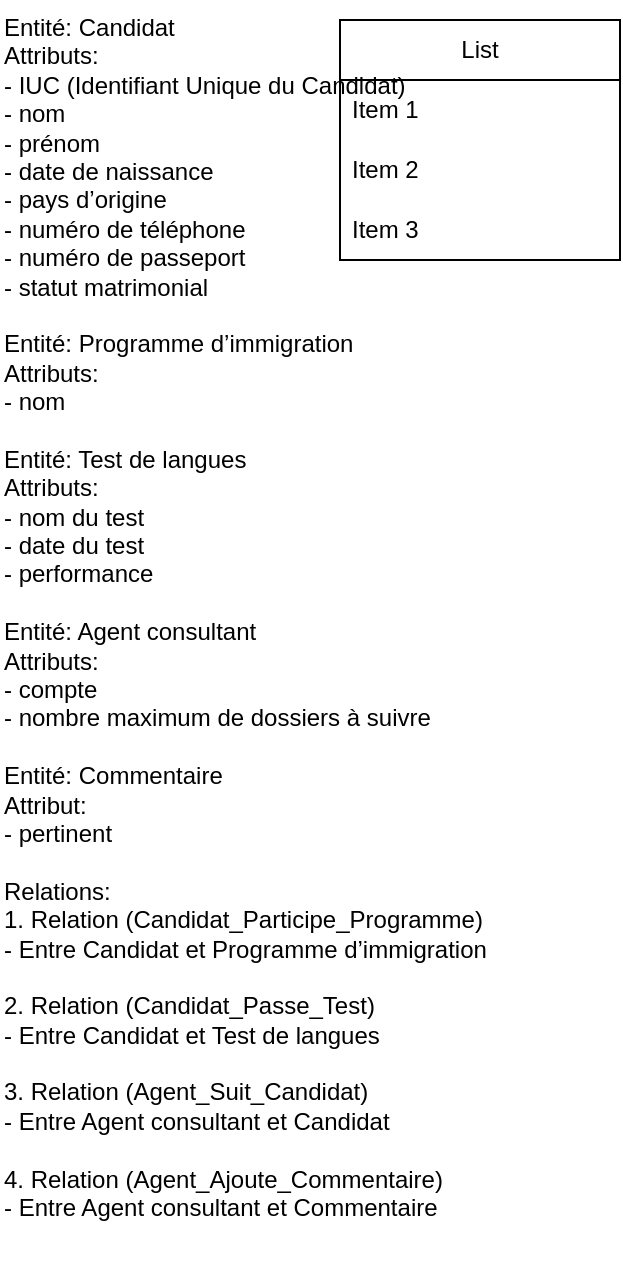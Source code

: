 <mxfile version="23.1.5" type="device">
  <diagram name="Page-1" id="YjDpWbjtfcmGzU12DyLb">
    <mxGraphModel dx="794" dy="511" grid="1" gridSize="10" guides="1" tooltips="1" connect="1" arrows="1" fold="1" page="1" pageScale="1" pageWidth="827" pageHeight="1169" math="0" shadow="0">
      <root>
        <mxCell id="0" />
        <mxCell id="1" parent="0" />
        <mxCell id="j8kRclX2hZ-n2lX8BzqL-1" value="List" style="swimlane;fontStyle=0;childLayout=stackLayout;horizontal=1;startSize=30;horizontalStack=0;resizeParent=1;resizeParentMax=0;resizeLast=0;collapsible=1;marginBottom=0;whiteSpace=wrap;html=1;" vertex="1" parent="1">
          <mxGeometry x="330" y="200" width="140" height="120" as="geometry" />
        </mxCell>
        <mxCell id="j8kRclX2hZ-n2lX8BzqL-2" value="Item 1" style="text;strokeColor=none;fillColor=none;align=left;verticalAlign=middle;spacingLeft=4;spacingRight=4;overflow=hidden;points=[[0,0.5],[1,0.5]];portConstraint=eastwest;rotatable=0;whiteSpace=wrap;html=1;" vertex="1" parent="j8kRclX2hZ-n2lX8BzqL-1">
          <mxGeometry y="30" width="140" height="30" as="geometry" />
        </mxCell>
        <mxCell id="j8kRclX2hZ-n2lX8BzqL-3" value="Item 2" style="text;strokeColor=none;fillColor=none;align=left;verticalAlign=middle;spacingLeft=4;spacingRight=4;overflow=hidden;points=[[0,0.5],[1,0.5]];portConstraint=eastwest;rotatable=0;whiteSpace=wrap;html=1;" vertex="1" parent="j8kRclX2hZ-n2lX8BzqL-1">
          <mxGeometry y="60" width="140" height="30" as="geometry" />
        </mxCell>
        <mxCell id="j8kRclX2hZ-n2lX8BzqL-4" value="Item 3" style="text;strokeColor=none;fillColor=none;align=left;verticalAlign=middle;spacingLeft=4;spacingRight=4;overflow=hidden;points=[[0,0.5],[1,0.5]];portConstraint=eastwest;rotatable=0;whiteSpace=wrap;html=1;" vertex="1" parent="j8kRclX2hZ-n2lX8BzqL-1">
          <mxGeometry y="90" width="140" height="30" as="geometry" />
        </mxCell>
        <mxCell id="j8kRclX2hZ-n2lX8BzqL-5" value="Entité: Candidat&#xa;Attributs: &#xa;- IUC (Identifiant Unique du Candidat)&#xa;- nom&#xa;- prénom&#xa;- date de naissance&#xa;- pays d’origine&#xa;- numéro de téléphone&#xa;- numéro de passeport&#xa;- statut matrimonial&#xa;&#xa;Entité: Programme d’immigration&#xa;Attributs:&#xa;- nom&#xa;&#xa;Entité: Test de langues&#xa;Attributs:&#xa;- nom du test&#xa;- date du test&#xa;- performance&#xa;&#xa;Entité: Agent consultant&#xa;Attributs:&#xa;- compte&#xa;- nombre maximum de dossiers à suivre&#xa;&#xa;Entité: Commentaire&#xa;Attribut:&#xa;- pertinent&#xa;&#xa;Relations:&#xa;1. Relation (Candidat_Participe_Programme)&#xa;   - Entre Candidat et Programme d’immigration&#xa;&#xa;2. Relation (Candidat_Passe_Test)&#xa;   - Entre Candidat et Test de langues&#xa;&#xa;3. Relation (Agent_Suit_Candidat)&#xa;   - Entre Agent consultant et Candidat&#xa;&#xa;4. Relation (Agent_Ajoute_Commentaire)&#xa;   - Entre Agent consultant et Commentaire" style="text;whiteSpace=wrap;html=1;" vertex="1" parent="1">
          <mxGeometry x="160" y="190" width="270" height="630" as="geometry" />
        </mxCell>
      </root>
    </mxGraphModel>
  </diagram>
</mxfile>
